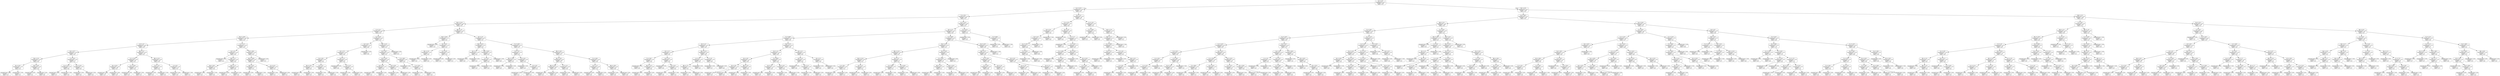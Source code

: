 digraph Tree {
node [shape=box, style="rounded", color="black", fontname="helvetica"] ;
edge [fontname="helvetica"] ;
0 [label="Fe <= 9.0\nsquared_error = 0.1\nsamples = 852\nvalue = 0.3"] ;
1 [label="Cu <= 25.2\nsquared_error = 0.0\nsamples = 427\nvalue = 0.1"] ;
0 -> 1 [labeldistance=2.5, labelangle=45, headlabel="True"] ;
2 [label="Ti <= 53.1\nsquared_error = 0.0\nsamples = 401\nvalue = 0.1"] ;
1 -> 2 ;
3 [label="Mo <= 11.6\nsquared_error = 0.0\nsamples = 246\nvalue = 0.2"] ;
2 -> 3 ;
4 [label="V <= 11.1\nsquared_error = 0.0\nsamples = 154\nvalue = 0.2"] ;
3 -> 4 ;
5 [label="Mn <= 24.8\nsquared_error = 0.0\nsamples = 126\nvalue = 0.2"] ;
4 -> 5 ;
6 [label="Al <= 1.0\nsquared_error = 0.0\nsamples = 102\nvalue = 0.3"] ;
5 -> 6 ;
7 [label="Ni <= 27.7\nsquared_error = 0.0\nsamples = 23\nvalue = 0.5"] ;
6 -> 7 ;
8 [label="Mo <= 2.8\nsquared_error = 0.0\nsamples = 19\nvalue = 0.4"] ;
7 -> 8 ;
9 [label="Ni <= 24.7\nsquared_error = 0.0\nsamples = 4\nvalue = 0.3"] ;
8 -> 9 ;
10 [label="squared_error = 0.0\nsamples = 3\nvalue = 0.3"] ;
9 -> 10 ;
11 [label="squared_error = -0.0\nsamples = 1\nvalue = 0.2"] ;
9 -> 11 ;
12 [label="Mn <= 8.9\nsquared_error = 0.0\nsamples = 15\nvalue = 0.5"] ;
8 -> 12 ;
13 [label="squared_error = 0.0\nsamples = 7\nvalue = 0.4"] ;
12 -> 13 ;
14 [label="squared_error = 0.0\nsamples = 8\nvalue = 0.6"] ;
12 -> 14 ;
15 [label="Ti <= 33.5\nsquared_error = 0.0\nsamples = 4\nvalue = 0.7"] ;
7 -> 15 ;
16 [label="Cu <= 21.0\nsquared_error = 0.0\nsamples = 2\nvalue = 0.8"] ;
15 -> 16 ;
17 [label="squared_error = 0.0\nsamples = 1\nvalue = 0.7"] ;
16 -> 17 ;
18 [label="squared_error = -0.0\nsamples = 1\nvalue = 0.9"] ;
16 -> 18 ;
19 [label="Cu <= 15.5\nsquared_error = 0.0\nsamples = 2\nvalue = 0.6"] ;
15 -> 19 ;
20 [label="squared_error = 0.0\nsamples = 1\nvalue = 0.6"] ;
19 -> 20 ;
21 [label="squared_error = 0.0\nsamples = 1\nvalue = 0.6"] ;
19 -> 21 ;
22 [label="Nb <= 9.7\nsquared_error = 0.0\nsamples = 79\nvalue = 0.2"] ;
6 -> 22 ;
23 [label="Cr <= 14.4\nsquared_error = 0.0\nsamples = 61\nvalue = 0.2"] ;
22 -> 23 ;
24 [label="Ni <= 25.5\nsquared_error = 0.0\nsamples = 49\nvalue = 0.2"] ;
23 -> 24 ;
25 [label="squared_error = 0.0\nsamples = 39\nvalue = 0.1"] ;
24 -> 25 ;
26 [label="squared_error = 0.0\nsamples = 10\nvalue = 0.3"] ;
24 -> 26 ;
27 [label="Cr <= 34.4\nsquared_error = 0.0\nsamples = 12\nvalue = 0.3"] ;
23 -> 27 ;
28 [label="squared_error = 0.0\nsamples = 8\nvalue = 0.4"] ;
27 -> 28 ;
29 [label="squared_error = 0.0\nsamples = 4\nvalue = 0.3"] ;
27 -> 29 ;
30 [label="Nb <= 21.2\nsquared_error = 0.0\nsamples = 18\nvalue = 0.4"] ;
22 -> 30 ;
31 [label="Fe <= 7.6\nsquared_error = 0.0\nsamples = 5\nvalue = 0.4"] ;
30 -> 31 ;
32 [label="squared_error = 0.0\nsamples = 4\nvalue = 0.4"] ;
31 -> 32 ;
33 [label="squared_error = -0.0\nsamples = 1\nvalue = 0.5"] ;
31 -> 33 ;
34 [label="V <= 8.3\nsquared_error = 0.0\nsamples = 13\nvalue = 0.3"] ;
30 -> 34 ;
35 [label="squared_error = 0.0\nsamples = 12\nvalue = 0.4"] ;
34 -> 35 ;
36 [label="squared_error = -0.0\nsamples = 1\nvalue = 0.3"] ;
34 -> 36 ;
37 [label="Cr <= 1.0\nsquared_error = 0.0\nsamples = 24\nvalue = 0.1"] ;
5 -> 37 ;
38 [label="Fe <= 0.1\nsquared_error = 0.0\nsamples = 13\nvalue = 0.0"] ;
37 -> 38 ;
39 [label="squared_error = 0.0\nsamples = 1\nvalue = 0.1"] ;
38 -> 39 ;
40 [label="Nb <= 2.1\nsquared_error = 0.0\nsamples = 12\nvalue = 0.0"] ;
38 -> 40 ;
41 [label="Mo <= 0.8\nsquared_error = 0.0\nsamples = 6\nvalue = 0.0"] ;
40 -> 41 ;
42 [label="squared_error = 0.0\nsamples = 5\nvalue = 0.0"] ;
41 -> 42 ;
43 [label="squared_error = -0.0\nsamples = 1\nvalue = 0.0"] ;
41 -> 43 ;
44 [label="Mo <= 7.2\nsquared_error = 0.0\nsamples = 6\nvalue = 0.0"] ;
40 -> 44 ;
45 [label="squared_error = 0.0\nsamples = 3\nvalue = 0.0"] ;
44 -> 45 ;
46 [label="squared_error = 0.0\nsamples = 3\nvalue = 0.0"] ;
44 -> 46 ;
47 [label="Ni <= 18.6\nsquared_error = 0.0\nsamples = 11\nvalue = 0.1"] ;
37 -> 47 ;
48 [label="Mn <= 28.8\nsquared_error = 0.0\nsamples = 10\nvalue = 0.1"] ;
47 -> 48 ;
49 [label="Mo <= 8.3\nsquared_error = 0.0\nsamples = 2\nvalue = 0.1"] ;
48 -> 49 ;
50 [label="squared_error = 0.0\nsamples = 1\nvalue = 0.1"] ;
49 -> 50 ;
51 [label="squared_error = -0.0\nsamples = 1\nvalue = 0.1"] ;
49 -> 51 ;
52 [label="Cu <= 6.3\nsquared_error = 0.0\nsamples = 8\nvalue = 0.1"] ;
48 -> 52 ;
53 [label="squared_error = 0.0\nsamples = 1\nvalue = 0.1"] ;
52 -> 53 ;
54 [label="squared_error = 0.0\nsamples = 7\nvalue = 0.1"] ;
52 -> 54 ;
55 [label="squared_error = 0.0\nsamples = 1\nvalue = 0.1"] ;
47 -> 55 ;
56 [label="Cu <= 8.8\nsquared_error = 0.0\nsamples = 28\nvalue = 0.1"] ;
4 -> 56 ;
57 [label="Fe <= 8.3\nsquared_error = 0.0\nsamples = 14\nvalue = 0.0"] ;
56 -> 57 ;
58 [label="Ni <= 7.0\nsquared_error = 0.0\nsamples = 13\nvalue = 0.0"] ;
57 -> 58 ;
59 [label="Fe <= 6.6\nsquared_error = 0.0\nsamples = 7\nvalue = 0.0"] ;
58 -> 59 ;
60 [label="Mn <= 5.8\nsquared_error = 0.0\nsamples = 5\nvalue = 0.0"] ;
59 -> 60 ;
61 [label="squared_error = 0.0\nsamples = 1\nvalue = 0.0"] ;
60 -> 61 ;
62 [label="squared_error = 0.0\nsamples = 4\nvalue = 0.0"] ;
60 -> 62 ;
63 [label="Al <= 6.7\nsquared_error = 0.0\nsamples = 2\nvalue = 0.0"] ;
59 -> 63 ;
64 [label="squared_error = 0.0\nsamples = 1\nvalue = 0.0"] ;
63 -> 64 ;
65 [label="squared_error = -0.0\nsamples = 1\nvalue = 0.0"] ;
63 -> 65 ;
66 [label="Ni <= 7.4\nsquared_error = 0.0\nsamples = 6\nvalue = 0.0"] ;
58 -> 66 ;
67 [label="squared_error = 0.0\nsamples = 1\nvalue = 0.0"] ;
66 -> 67 ;
68 [label="Cu <= 3.5\nsquared_error = 0.0\nsamples = 5\nvalue = 0.0"] ;
66 -> 68 ;
69 [label="squared_error = 0.0\nsamples = 1\nvalue = 0.0"] ;
68 -> 69 ;
70 [label="squared_error = 0.0\nsamples = 4\nvalue = 0.0"] ;
68 -> 70 ;
71 [label="squared_error = 0.0\nsamples = 1\nvalue = 0.0"] ;
57 -> 71 ;
72 [label="Mn <= 4.4\nsquared_error = 0.0\nsamples = 14\nvalue = 0.1"] ;
56 -> 72 ;
73 [label="Ni <= 20.7\nsquared_error = 0.0\nsamples = 13\nvalue = 0.1"] ;
72 -> 73 ;
74 [label="Ni <= 15.9\nsquared_error = 0.0\nsamples = 10\nvalue = 0.1"] ;
73 -> 74 ;
75 [label="Fe <= 5.9\nsquared_error = 0.0\nsamples = 3\nvalue = 0.2"] ;
74 -> 75 ;
76 [label="squared_error = 0.0\nsamples = 2\nvalue = 0.2"] ;
75 -> 76 ;
77 [label="squared_error = 0.0\nsamples = 1\nvalue = 0.2"] ;
75 -> 77 ;
78 [label="Fe <= 6.8\nsquared_error = 0.0\nsamples = 7\nvalue = 0.1"] ;
74 -> 78 ;
79 [label="squared_error = 0.0\nsamples = 4\nvalue = 0.1"] ;
78 -> 79 ;
80 [label="squared_error = 0.0\nsamples = 3\nvalue = 0.1"] ;
78 -> 80 ;
81 [label="Ti <= 36.0\nsquared_error = 0.0\nsamples = 3\nvalue = 0.0"] ;
73 -> 81 ;
82 [label="squared_error = 0.0\nsamples = 1\nvalue = 0.1"] ;
81 -> 82 ;
83 [label="V <= 12.6\nsquared_error = 0.0\nsamples = 2\nvalue = 0.0"] ;
81 -> 83 ;
84 [label="squared_error = 0.0\nsamples = 1\nvalue = 0.1"] ;
83 -> 84 ;
85 [label="squared_error = -0.0\nsamples = 1\nvalue = 0.0"] ;
83 -> 85 ;
86 [label="squared_error = 0.0\nsamples = 1\nvalue = 0.3"] ;
72 -> 86 ;
87 [label="Nb <= 7.4\nsquared_error = 0.0\nsamples = 92\nvalue = 0.1"] ;
3 -> 87 ;
88 [label="Mo <= 35.6\nsquared_error = 0.1\nsamples = 5\nvalue = 0.5"] ;
87 -> 88 ;
89 [label="squared_error = 0.0\nsamples = 1\nvalue = 1.0"] ;
88 -> 89 ;
90 [label="Fe <= 6.4\nsquared_error = 0.0\nsamples = 4\nvalue = 0.3"] ;
88 -> 90 ;
91 [label="Mn <= 5.9\nsquared_error = 0.0\nsamples = 2\nvalue = 0.4"] ;
90 -> 91 ;
92 [label="squared_error = 0.0\nsamples = 1\nvalue = 0.4"] ;
91 -> 92 ;
93 [label="squared_error = 0.0\nsamples = 1\nvalue = 0.4"] ;
91 -> 93 ;
94 [label="Cu <= 6.9\nsquared_error = 0.0\nsamples = 2\nvalue = 0.2"] ;
90 -> 94 ;
95 [label="squared_error = 0.0\nsamples = 1\nvalue = 0.2"] ;
94 -> 95 ;
96 [label="squared_error = 0.0\nsamples = 1\nvalue = 0.1"] ;
94 -> 96 ;
97 [label="Ni <= 1.6\nsquared_error = 0.0\nsamples = 87\nvalue = 0.1"] ;
87 -> 97 ;
98 [label="Mo <= 25.3\nsquared_error = 0.0\nsamples = 6\nvalue = 0.4"] ;
97 -> 98 ;
99 [label="Ni <= 1.1\nsquared_error = 0.0\nsamples = 2\nvalue = 0.2"] ;
98 -> 99 ;
100 [label="squared_error = 0.0\nsamples = 1\nvalue = 0.0"] ;
99 -> 100 ;
101 [label="squared_error = 0.0\nsamples = 1\nvalue = 0.3"] ;
99 -> 101 ;
102 [label="Mo <= 28.7\nsquared_error = 0.0\nsamples = 4\nvalue = 0.5"] ;
98 -> 102 ;
103 [label="V <= 0.2\nsquared_error = 0.0\nsamples = 2\nvalue = 0.4"] ;
102 -> 103 ;
104 [label="squared_error = 0.0\nsamples = 1\nvalue = 0.5"] ;
103 -> 104 ;
105 [label="squared_error = 0.0\nsamples = 1\nvalue = 0.4"] ;
103 -> 105 ;
106 [label="squared_error = -0.0\nsamples = 2\nvalue = 0.6"] ;
102 -> 106 ;
107 [label="Ti <= 10.6\nsquared_error = 0.0\nsamples = 81\nvalue = 0.1"] ;
97 -> 107 ;
108 [label="Al <= 7.8\nsquared_error = 0.0\nsamples = 5\nvalue = 0.2"] ;
107 -> 108 ;
109 [label="Mo <= 31.9\nsquared_error = 0.0\nsamples = 2\nvalue = 0.2"] ;
108 -> 109 ;
110 [label="squared_error = 0.0\nsamples = 1\nvalue = 0.0"] ;
109 -> 110 ;
111 [label="squared_error = 0.0\nsamples = 1\nvalue = 0.2"] ;
109 -> 111 ;
112 [label="Cu <= 8.2\nsquared_error = 0.0\nsamples = 3\nvalue = 0.3"] ;
108 -> 112 ;
113 [label="squared_error = 0.0\nsamples = 1\nvalue = 0.3"] ;
112 -> 113 ;
114 [label="Al <= 8.5\nsquared_error = 0.0\nsamples = 2\nvalue = 0.3"] ;
112 -> 114 ;
115 [label="squared_error = 0.0\nsamples = 1\nvalue = 0.3"] ;
114 -> 115 ;
116 [label="squared_error = -0.0\nsamples = 1\nvalue = 0.3"] ;
114 -> 116 ;
117 [label="Nb <= 16.3\nsquared_error = 0.0\nsamples = 76\nvalue = 0.1"] ;
107 -> 117 ;
118 [label="Mn <= 20.1\nsquared_error = 0.0\nsamples = 39\nvalue = 0.1"] ;
117 -> 118 ;
119 [label="Nb <= 12.6\nsquared_error = 0.0\nsamples = 28\nvalue = 0.1"] ;
118 -> 119 ;
120 [label="squared_error = 0.0\nsamples = 8\nvalue = 0.1"] ;
119 -> 120 ;
121 [label="squared_error = 0.0\nsamples = 20\nvalue = 0.1"] ;
119 -> 121 ;
122 [label="Cr <= 1.0\nsquared_error = 0.0\nsamples = 11\nvalue = 0.0"] ;
118 -> 122 ;
123 [label="squared_error = 0.0\nsamples = 9\nvalue = 0.0"] ;
122 -> 123 ;
124 [label="squared_error = 0.0\nsamples = 2\nvalue = 0.1"] ;
122 -> 124 ;
125 [label="Ti <= 30.4\nsquared_error = 0.0\nsamples = 37\nvalue = 0.0"] ;
117 -> 125 ;
126 [label="Fe <= 1.3\nsquared_error = 0.0\nsamples = 15\nvalue = 0.1"] ;
125 -> 126 ;
127 [label="squared_error = 0.0\nsamples = 8\nvalue = 0.0"] ;
126 -> 127 ;
128 [label="squared_error = 0.0\nsamples = 7\nvalue = 0.1"] ;
126 -> 128 ;
129 [label="Nb <= 19.5\nsquared_error = 0.0\nsamples = 22\nvalue = 0.0"] ;
125 -> 129 ;
130 [label="squared_error = 0.0\nsamples = 8\nvalue = 0.0"] ;
129 -> 130 ;
131 [label="squared_error = 0.0\nsamples = 14\nvalue = 0.0"] ;
129 -> 131 ;
132 [label="Cu <= 15.5\nsquared_error = 0.0\nsamples = 155\nvalue = 0.1"] ;
2 -> 132 ;
133 [label="Ni <= 3.3\nsquared_error = 0.0\nsamples = 152\nvalue = 0.0"] ;
132 -> 133 ;
134 [label="Ti <= 68.9\nsquared_error = 0.0\nsamples = 61\nvalue = 0.0"] ;
133 -> 134 ;
135 [label="Ni <= 2.2\nsquared_error = 0.0\nsamples = 19\nvalue = 0.0"] ;
134 -> 135 ;
136 [label="Ni <= 1.5\nsquared_error = 0.0\nsamples = 9\nvalue = 0.0"] ;
135 -> 136 ;
137 [label="Ti <= 56.7\nsquared_error = 0.0\nsamples = 5\nvalue = 0.0"] ;
136 -> 137 ;
138 [label="squared_error = 0.0\nsamples = 1\nvalue = 0.0"] ;
137 -> 138 ;
139 [label="Mo <= 11.2\nsquared_error = 0.0\nsamples = 4\nvalue = 0.0"] ;
137 -> 139 ;
140 [label="squared_error = 0.0\nsamples = 1\nvalue = 0.0"] ;
139 -> 140 ;
141 [label="squared_error = 0.0\nsamples = 3\nvalue = 0.0"] ;
139 -> 141 ;
142 [label="Fe <= 2.9\nsquared_error = 0.0\nsamples = 4\nvalue = 0.0"] ;
136 -> 142 ;
143 [label="squared_error = 0.0\nsamples = 1\nvalue = 0.0"] ;
142 -> 143 ;
144 [label="Fe <= 6.5\nsquared_error = 0.0\nsamples = 3\nvalue = 0.0"] ;
142 -> 144 ;
145 [label="squared_error = 0.0\nsamples = 2\nvalue = 0.0"] ;
144 -> 145 ;
146 [label="squared_error = -0.0\nsamples = 1\nvalue = 0.0"] ;
144 -> 146 ;
147 [label="Mo <= 12.3\nsquared_error = 0.0\nsamples = 10\nvalue = 0.0"] ;
135 -> 147 ;
148 [label="V <= 2.3\nsquared_error = 0.0\nsamples = 8\nvalue = 0.0"] ;
147 -> 148 ;
149 [label="Nb <= 7.3\nsquared_error = 0.0\nsamples = 7\nvalue = 0.0"] ;
148 -> 149 ;
150 [label="squared_error = 0.0\nsamples = 2\nvalue = 0.0"] ;
149 -> 150 ;
151 [label="squared_error = 0.0\nsamples = 5\nvalue = 0.0"] ;
149 -> 151 ;
152 [label="squared_error = 0.0\nsamples = 1\nvalue = 0.0"] ;
148 -> 152 ;
153 [label="V <= 1.6\nsquared_error = 0.0\nsamples = 2\nvalue = 0.0"] ;
147 -> 153 ;
154 [label="squared_error = 0.0\nsamples = 1\nvalue = 0.1"] ;
153 -> 154 ;
155 [label="squared_error = 0.0\nsamples = 1\nvalue = 0.0"] ;
153 -> 155 ;
156 [label="Mo <= 5.8\nsquared_error = 0.0\nsamples = 42\nvalue = 0.0"] ;
134 -> 156 ;
157 [label="Ni <= 1.4\nsquared_error = 0.0\nsamples = 36\nvalue = 0.0"] ;
156 -> 157 ;
158 [label="Ni <= 0.9\nsquared_error = 0.0\nsamples = 19\nvalue = 0.0"] ;
157 -> 158 ;
159 [label="Ni <= 0.6\nsquared_error = 0.0\nsamples = 13\nvalue = 0.0"] ;
158 -> 159 ;
160 [label="squared_error = 0.0\nsamples = 9\nvalue = 0.0"] ;
159 -> 160 ;
161 [label="squared_error = 0.0\nsamples = 4\nvalue = 0.0"] ;
159 -> 161 ;
162 [label="Nb <= 2.6\nsquared_error = 0.0\nsamples = 6\nvalue = 0.0"] ;
158 -> 162 ;
163 [label="squared_error = 0.0\nsamples = 4\nvalue = 0.0"] ;
162 -> 163 ;
164 [label="squared_error = 0.0\nsamples = 2\nvalue = 0.0"] ;
162 -> 164 ;
165 [label="Ti <= 80.0\nsquared_error = 0.0\nsamples = 17\nvalue = 0.0"] ;
157 -> 165 ;
166 [label="Fe <= 2.0\nsquared_error = 0.0\nsamples = 14\nvalue = 0.0"] ;
165 -> 166 ;
167 [label="squared_error = 0.0\nsamples = 12\nvalue = 0.0"] ;
166 -> 167 ;
168 [label="squared_error = 0.0\nsamples = 2\nvalue = 0.0"] ;
166 -> 168 ;
169 [label="Mo <= 2.6\nsquared_error = 0.0\nsamples = 3\nvalue = 0.0"] ;
165 -> 169 ;
170 [label="squared_error = 0.0\nsamples = 2\nvalue = 0.0"] ;
169 -> 170 ;
171 [label="squared_error = -0.0\nsamples = 1\nvalue = 0.0"] ;
169 -> 171 ;
172 [label="Ni <= 2.1\nsquared_error = 0.0\nsamples = 6\nvalue = 0.0"] ;
156 -> 172 ;
173 [label="Ni <= 1.0\nsquared_error = 0.0\nsamples = 4\nvalue = 0.0"] ;
172 -> 173 ;
174 [label="squared_error = 0.0\nsamples = 1\nvalue = 0.0"] ;
173 -> 174 ;
175 [label="Ni <= 1.5\nsquared_error = 0.0\nsamples = 3\nvalue = 0.0"] ;
173 -> 175 ;
176 [label="squared_error = 0.0\nsamples = 1\nvalue = 0.0"] ;
175 -> 176 ;
177 [label="squared_error = 0.0\nsamples = 2\nvalue = 0.0"] ;
175 -> 177 ;
178 [label="Ni <= 2.3\nsquared_error = 0.0\nsamples = 2\nvalue = 0.0"] ;
172 -> 178 ;
179 [label="squared_error = 0.0\nsamples = 1\nvalue = 0.0"] ;
178 -> 179 ;
180 [label="squared_error = 0.0\nsamples = 1\nvalue = 0.0"] ;
178 -> 180 ;
181 [label="Ti <= 58.8\nsquared_error = 0.0\nsamples = 91\nvalue = 0.1"] ;
133 -> 181 ;
182 [label="Mn <= 5.6\nsquared_error = 0.0\nsamples = 27\nvalue = 0.1"] ;
181 -> 182 ;
183 [label="Nb <= 12.2\nsquared_error = 0.0\nsamples = 20\nvalue = 0.1"] ;
182 -> 183 ;
184 [label="Mo <= 11.6\nsquared_error = 0.0\nsamples = 15\nvalue = 0.1"] ;
183 -> 184 ;
185 [label="V <= 10.1\nsquared_error = 0.0\nsamples = 11\nvalue = 0.1"] ;
184 -> 185 ;
186 [label="squared_error = 0.0\nsamples = 8\nvalue = 0.1"] ;
185 -> 186 ;
187 [label="squared_error = 0.0\nsamples = 3\nvalue = 0.1"] ;
185 -> 187 ;
188 [label="Fe <= 3.1\nsquared_error = 0.0\nsamples = 4\nvalue = 0.1"] ;
184 -> 188 ;
189 [label="squared_error = 0.0\nsamples = 2\nvalue = 0.2"] ;
188 -> 189 ;
190 [label="squared_error = 0.0\nsamples = 2\nvalue = 0.1"] ;
188 -> 190 ;
191 [label="Ni <= 4.7\nsquared_error = 0.0\nsamples = 5\nvalue = 0.1"] ;
183 -> 191 ;
192 [label="Ti <= 58.0\nsquared_error = 0.0\nsamples = 3\nvalue = 0.1"] ;
191 -> 192 ;
193 [label="squared_error = 0.0\nsamples = 2\nvalue = 0.1"] ;
192 -> 193 ;
194 [label="squared_error = -0.0\nsamples = 1\nvalue = 0.0"] ;
192 -> 194 ;
195 [label="Ti <= 54.5\nsquared_error = 0.0\nsamples = 2\nvalue = 0.1"] ;
191 -> 195 ;
196 [label="squared_error = 0.0\nsamples = 1\nvalue = 0.1"] ;
195 -> 196 ;
197 [label="squared_error = 0.0\nsamples = 1\nvalue = 0.1"] ;
195 -> 197 ;
198 [label="Ni <= 15.8\nsquared_error = 0.0\nsamples = 7\nvalue = 0.1"] ;
182 -> 198 ;
199 [label="Ti <= 55.6\nsquared_error = 0.0\nsamples = 6\nvalue = 0.1"] ;
198 -> 199 ;
200 [label="Mo <= 13.1\nsquared_error = 0.0\nsamples = 3\nvalue = 0.1"] ;
199 -> 200 ;
201 [label="squared_error = 0.0\nsamples = 2\nvalue = 0.1"] ;
200 -> 201 ;
202 [label="squared_error = -0.0\nsamples = 1\nvalue = 0.0"] ;
200 -> 202 ;
203 [label="Mn <= 10.7\nsquared_error = 0.0\nsamples = 3\nvalue = 0.1"] ;
199 -> 203 ;
204 [label="squared_error = 0.0\nsamples = 1\nvalue = 0.1"] ;
203 -> 204 ;
205 [label="squared_error = 0.0\nsamples = 2\nvalue = 0.1"] ;
203 -> 205 ;
206 [label="squared_error = 0.0\nsamples = 1\nvalue = 0.1"] ;
198 -> 206 ;
207 [label="Ni <= 22.0\nsquared_error = 0.0\nsamples = 64\nvalue = 0.0"] ;
181 -> 207 ;
208 [label="Nb <= 3.0\nsquared_error = 0.0\nsamples = 63\nvalue = 0.0"] ;
207 -> 208 ;
209 [label="Cu <= 10.0\nsquared_error = 0.0\nsamples = 28\nvalue = 0.0"] ;
208 -> 209 ;
210 [label="Cu <= 8.5\nsquared_error = 0.0\nsamples = 22\nvalue = 0.0"] ;
209 -> 210 ;
211 [label="squared_error = 0.0\nsamples = 18\nvalue = 0.0"] ;
210 -> 211 ;
212 [label="squared_error = 0.0\nsamples = 4\nvalue = 0.0"] ;
210 -> 212 ;
213 [label="Fe <= 2.6\nsquared_error = 0.0\nsamples = 6\nvalue = 0.1"] ;
209 -> 213 ;
214 [label="squared_error = 0.0\nsamples = 3\nvalue = 0.0"] ;
213 -> 214 ;
215 [label="squared_error = 0.0\nsamples = 3\nvalue = 0.1"] ;
213 -> 215 ;
216 [label="Ni <= 8.2\nsquared_error = 0.0\nsamples = 35\nvalue = 0.1"] ;
208 -> 216 ;
217 [label="Cu <= 3.9\nsquared_error = 0.0\nsamples = 32\nvalue = 0.1"] ;
216 -> 217 ;
218 [label="squared_error = 0.0\nsamples = 29\nvalue = 0.1"] ;
217 -> 218 ;
219 [label="squared_error = 0.0\nsamples = 3\nvalue = 0.1"] ;
217 -> 219 ;
220 [label="Fe <= 1.3\nsquared_error = 0.0\nsamples = 3\nvalue = 0.1"] ;
216 -> 220 ;
221 [label="squared_error = 0.0\nsamples = 1\nvalue = 0.1"] ;
220 -> 221 ;
222 [label="squared_error = 0.0\nsamples = 2\nvalue = 0.1"] ;
220 -> 222 ;
223 [label="squared_error = -0.0\nsamples = 1\nvalue = 0.2"] ;
207 -> 223 ;
224 [label="Ti <= 61.5\nsquared_error = 0.0\nsamples = 3\nvalue = 0.4"] ;
132 -> 224 ;
225 [label="squared_error = 0.0\nsamples = 1\nvalue = 0.3"] ;
224 -> 225 ;
226 [label="Ti <= 66.0\nsquared_error = 0.0\nsamples = 2\nvalue = 0.5"] ;
224 -> 226 ;
227 [label="squared_error = 0.0\nsamples = 1\nvalue = 0.5"] ;
226 -> 227 ;
228 [label="squared_error = -0.0\nsamples = 1\nvalue = 0.4"] ;
226 -> 228 ;
229 [label="Fe <= 5.4\nsquared_error = 0.0\nsamples = 26\nvalue = 0.5"] ;
1 -> 229 ;
230 [label="Ti <= 27.9\nsquared_error = 0.0\nsamples = 15\nvalue = 0.6"] ;
229 -> 230 ;
231 [label="Fe <= 5.0\nsquared_error = 0.0\nsamples = 5\nvalue = 0.8"] ;
230 -> 231 ;
232 [label="Fe <= 4.5\nsquared_error = 0.0\nsamples = 4\nvalue = 0.7"] ;
231 -> 232 ;
233 [label="Cu <= 33.5\nsquared_error = 0.0\nsamples = 3\nvalue = 0.8"] ;
232 -> 233 ;
234 [label="Ti <= 25.0\nsquared_error = 0.0\nsamples = 2\nvalue = 0.8"] ;
233 -> 234 ;
235 [label="squared_error = 0.0\nsamples = 1\nvalue = 0.8"] ;
234 -> 235 ;
236 [label="squared_error = 0.0\nsamples = 1\nvalue = 0.8"] ;
234 -> 236 ;
237 [label="squared_error = 0.0\nsamples = 1\nvalue = 0.8"] ;
233 -> 237 ;
238 [label="squared_error = -0.0\nsamples = 1\nvalue = 0.7"] ;
232 -> 238 ;
239 [label="squared_error = -0.0\nsamples = 1\nvalue = 0.9"] ;
231 -> 239 ;
240 [label="Ni <= 5.0\nsquared_error = 0.0\nsamples = 10\nvalue = 0.5"] ;
230 -> 240 ;
241 [label="squared_error = 0.0\nsamples = 1\nvalue = 0.8"] ;
240 -> 241 ;
242 [label="V <= 7.7\nsquared_error = 0.0\nsamples = 9\nvalue = 0.5"] ;
240 -> 242 ;
243 [label="squared_error = 0.0\nsamples = 1\nvalue = 0.3"] ;
242 -> 243 ;
244 [label="V <= 13.6\nsquared_error = 0.0\nsamples = 8\nvalue = 0.5"] ;
242 -> 244 ;
245 [label="Ti <= 29.8\nsquared_error = 0.0\nsamples = 3\nvalue = 0.5"] ;
244 -> 245 ;
246 [label="squared_error = 0.0\nsamples = 1\nvalue = 0.5"] ;
245 -> 246 ;
247 [label="Ti <= 34.4\nsquared_error = 0.0\nsamples = 2\nvalue = 0.5"] ;
245 -> 247 ;
248 [label="squared_error = 0.0\nsamples = 1\nvalue = 0.5"] ;
247 -> 248 ;
249 [label="squared_error = 0.0\nsamples = 1\nvalue = 0.5"] ;
247 -> 249 ;
250 [label="Ni <= 10.0\nsquared_error = 0.0\nsamples = 5\nvalue = 0.4"] ;
244 -> 250 ;
251 [label="squared_error = 0.0\nsamples = 1\nvalue = 0.5"] ;
250 -> 251 ;
252 [label="Ni <= 24.3\nsquared_error = 0.0\nsamples = 4\nvalue = 0.4"] ;
250 -> 252 ;
253 [label="V <= 14.6\nsquared_error = 0.0\nsamples = 3\nvalue = 0.4"] ;
252 -> 253 ;
254 [label="squared_error = 0.0\nsamples = 1\nvalue = 0.4"] ;
253 -> 254 ;
255 [label="squared_error = -0.0\nsamples = 2\nvalue = 0.4"] ;
253 -> 255 ;
256 [label="squared_error = -0.0\nsamples = 1\nvalue = 0.5"] ;
252 -> 256 ;
257 [label="Cr <= 2.8\nsquared_error = 0.0\nsamples = 11\nvalue = 0.2"] ;
229 -> 257 ;
258 [label="Ti <= 36.8\nsquared_error = 0.0\nsamples = 2\nvalue = 0.3"] ;
257 -> 258 ;
259 [label="squared_error = -0.0\nsamples = 1\nvalue = 0.3"] ;
258 -> 259 ;
260 [label="squared_error = 0.0\nsamples = 1\nvalue = 0.4"] ;
258 -> 260 ;
261 [label="Mn <= 7.9\nsquared_error = 0.0\nsamples = 9\nvalue = 0.2"] ;
257 -> 261 ;
262 [label="Nb <= 7.4\nsquared_error = 0.0\nsamples = 8\nvalue = 0.2"] ;
261 -> 262 ;
263 [label="Cu <= 40.0\nsquared_error = 0.0\nsamples = 7\nvalue = 0.2"] ;
262 -> 263 ;
264 [label="Fe <= 7.0\nsquared_error = 0.0\nsamples = 2\nvalue = 0.3"] ;
263 -> 264 ;
265 [label="squared_error = 0.0\nsamples = 1\nvalue = 0.3"] ;
264 -> 265 ;
266 [label="squared_error = 0.0\nsamples = 1\nvalue = 0.3"] ;
264 -> 266 ;
267 [label="Ti <= 5.8\nsquared_error = 0.0\nsamples = 5\nvalue = 0.2"] ;
263 -> 267 ;
268 [label="squared_error = 0.0\nsamples = 1\nvalue = 0.2"] ;
267 -> 268 ;
269 [label="Mo <= 6.3\nsquared_error = 0.0\nsamples = 4\nvalue = 0.2"] ;
267 -> 269 ;
270 [label="V <= 6.0\nsquared_error = 0.0\nsamples = 3\nvalue = 0.2"] ;
269 -> 270 ;
271 [label="squared_error = 0.0\nsamples = 1\nvalue = 0.2"] ;
270 -> 271 ;
272 [label="squared_error = 0.0\nsamples = 2\nvalue = 0.2"] ;
270 -> 272 ;
273 [label="squared_error = 0.0\nsamples = 1\nvalue = 0.2"] ;
269 -> 273 ;
274 [label="squared_error = -0.0\nsamples = 1\nvalue = 0.4"] ;
262 -> 274 ;
275 [label="squared_error = 0.0\nsamples = 1\nvalue = 0.1"] ;
261 -> 275 ;
276 [label="Mn <= 0.8\nsquared_error = 0.1\nsamples = 425\nvalue = 0.4"] ;
0 -> 276 [labeldistance=2.5, labelangle=-45, headlabel="False"] ;
277 [label="Fe <= 28.5\nsquared_error = 0.1\nsamples = 233\nvalue = 0.5"] ;
276 -> 277 ;
278 [label="Nb <= 5.4\nsquared_error = 0.1\nsamples = 146\nvalue = 0.4"] ;
277 -> 278 ;
279 [label="Ti <= 50.5\nsquared_error = 0.0\nsamples = 123\nvalue = 0.5"] ;
278 -> 279 ;
280 [label="Cu <= 24.5\nsquared_error = 0.0\nsamples = 102\nvalue = 0.5"] ;
279 -> 280 ;
281 [label="Cr <= 14.5\nsquared_error = 0.0\nsamples = 82\nvalue = 0.5"] ;
280 -> 281 ;
282 [label="Ti <= 31.5\nsquared_error = 0.0\nsamples = 56\nvalue = 0.4"] ;
281 -> 282 ;
283 [label="Cr <= 8.0\nsquared_error = 0.0\nsamples = 8\nvalue = 0.7"] ;
282 -> 283 ;
284 [label="V <= 15.5\nsquared_error = 0.0\nsamples = 7\nvalue = 0.7"] ;
283 -> 284 ;
285 [label="squared_error = 0.0\nsamples = 6\nvalue = 0.8"] ;
284 -> 285 ;
286 [label="squared_error = -0.0\nsamples = 1\nvalue = 0.6"] ;
284 -> 286 ;
287 [label="squared_error = 0.0\nsamples = 1\nvalue = 0.6"] ;
283 -> 287 ;
288 [label="V <= 18.5\nsquared_error = 0.0\nsamples = 48\nvalue = 0.4"] ;
282 -> 288 ;
289 [label="Fe <= 14.5\nsquared_error = 0.0\nsamples = 47\nvalue = 0.4"] ;
288 -> 289 ;
290 [label="squared_error = 0.0\nsamples = 10\nvalue = 0.2"] ;
289 -> 290 ;
291 [label="squared_error = 0.0\nsamples = 37\nvalue = 0.4"] ;
289 -> 291 ;
292 [label="squared_error = -0.0\nsamples = 1\nvalue = 1.0"] ;
288 -> 292 ;
293 [label="Ni <= 21.5\nsquared_error = 0.0\nsamples = 26\nvalue = 0.6"] ;
281 -> 293 ;
294 [label="Cr <= 18.5\nsquared_error = 0.0\nsamples = 15\nvalue = 0.7"] ;
293 -> 294 ;
295 [label="Ti <= 48.5\nsquared_error = 0.0\nsamples = 8\nvalue = 0.6"] ;
294 -> 295 ;
296 [label="squared_error = 0.0\nsamples = 7\nvalue = 0.6"] ;
295 -> 296 ;
297 [label="squared_error = 0.0\nsamples = 1\nvalue = 0.5"] ;
295 -> 297 ;
298 [label="Fe <= 22.5\nsquared_error = 0.0\nsamples = 7\nvalue = 0.7"] ;
294 -> 298 ;
299 [label="squared_error = 0.0\nsamples = 2\nvalue = 0.6"] ;
298 -> 299 ;
300 [label="squared_error = 0.0\nsamples = 5\nvalue = 0.7"] ;
298 -> 300 ;
301 [label="Fe <= 23.5\nsquared_error = 0.0\nsamples = 11\nvalue = 0.5"] ;
293 -> 301 ;
302 [label="Ti <= 37.5\nsquared_error = 0.0\nsamples = 8\nvalue = 0.5"] ;
301 -> 302 ;
303 [label="squared_error = 0.0\nsamples = 7\nvalue = 0.5"] ;
302 -> 303 ;
304 [label="squared_error = 0.0\nsamples = 1\nvalue = 0.6"] ;
302 -> 304 ;
305 [label="Ni <= 24.0\nsquared_error = 0.0\nsamples = 3\nvalue = 0.6"] ;
301 -> 305 ;
306 [label="squared_error = 0.0\nsamples = 1\nvalue = 0.6"] ;
305 -> 306 ;
307 [label="squared_error = 0.0\nsamples = 2\nvalue = 0.6"] ;
305 -> 307 ;
308 [label="Ni <= 23.7\nsquared_error = 0.0\nsamples = 20\nvalue = 0.7"] ;
280 -> 308 ;
309 [label="Fe <= 9.0\nsquared_error = 0.0\nsamples = 16\nvalue = 0.6"] ;
308 -> 309 ;
310 [label="V <= 3.5\nsquared_error = 0.0\nsamples = 2\nvalue = 0.5"] ;
309 -> 310 ;
311 [label="squared_error = 0.0\nsamples = 1\nvalue = 0.4"] ;
310 -> 311 ;
312 [label="squared_error = -0.0\nsamples = 1\nvalue = 0.5"] ;
310 -> 312 ;
313 [label="Al <= 0.5\nsquared_error = 0.0\nsamples = 14\nvalue = 0.7"] ;
309 -> 313 ;
314 [label="Ti <= 46.0\nsquared_error = 0.0\nsamples = 13\nvalue = 0.7"] ;
313 -> 314 ;
315 [label="squared_error = 0.0\nsamples = 12\nvalue = 0.7"] ;
314 -> 315 ;
316 [label="squared_error = 0.0\nsamples = 1\nvalue = 0.8"] ;
314 -> 316 ;
317 [label="squared_error = -0.0\nsamples = 1\nvalue = 0.3"] ;
313 -> 317 ;
318 [label="Cu <= 26.0\nsquared_error = 0.0\nsamples = 4\nvalue = 0.9"] ;
308 -> 318 ;
319 [label="squared_error = 0.0\nsamples = 1\nvalue = 1.0"] ;
318 -> 319 ;
320 [label="Ni <= 24.5\nsquared_error = 0.0\nsamples = 3\nvalue = 0.8"] ;
318 -> 320 ;
321 [label="squared_error = 0.0\nsamples = 1\nvalue = 0.9"] ;
320 -> 321 ;
322 [label="Ni <= 25.5\nsquared_error = 0.0\nsamples = 2\nvalue = 0.8"] ;
320 -> 322 ;
323 [label="squared_error = 0.0\nsamples = 1\nvalue = 0.8"] ;
322 -> 323 ;
324 [label="squared_error = 0.0\nsamples = 1\nvalue = 0.8"] ;
322 -> 324 ;
325 [label="Cu <= 11.0\nsquared_error = 0.0\nsamples = 21\nvalue = 0.3"] ;
279 -> 325 ;
326 [label="Cr <= 8.5\nsquared_error = 0.0\nsamples = 18\nvalue = 0.2"] ;
325 -> 326 ;
327 [label="Fe <= 12.0\nsquared_error = 0.0\nsamples = 14\nvalue = 0.2"] ;
326 -> 327 ;
328 [label="Ni <= 16.0\nsquared_error = 0.0\nsamples = 2\nvalue = 0.0"] ;
327 -> 328 ;
329 [label="squared_error = 0.0\nsamples = 1\nvalue = 0.0"] ;
328 -> 329 ;
330 [label="squared_error = -0.0\nsamples = 1\nvalue = 0.0"] ;
328 -> 330 ;
331 [label="Ni <= 12.0\nsquared_error = 0.0\nsamples = 12\nvalue = 0.2"] ;
327 -> 331 ;
332 [label="Fe <= 24.5\nsquared_error = 0.0\nsamples = 7\nvalue = 0.1"] ;
331 -> 332 ;
333 [label="squared_error = 0.0\nsamples = 4\nvalue = 0.1"] ;
332 -> 333 ;
334 [label="squared_error = 0.0\nsamples = 3\nvalue = 0.1"] ;
332 -> 334 ;
335 [label="Ti <= 53.5\nsquared_error = 0.0\nsamples = 5\nvalue = 0.2"] ;
331 -> 335 ;
336 [label="squared_error = 0.0\nsamples = 2\nvalue = 0.2"] ;
335 -> 336 ;
337 [label="squared_error = 0.0\nsamples = 3\nvalue = 0.2"] ;
335 -> 337 ;
338 [label="Cr <= 11.0\nsquared_error = 0.0\nsamples = 4\nvalue = 0.3"] ;
326 -> 338 ;
339 [label="Ti <= 51.5\nsquared_error = 0.0\nsamples = 3\nvalue = 0.3"] ;
338 -> 339 ;
340 [label="squared_error = 0.0\nsamples = 1\nvalue = 0.3"] ;
339 -> 340 ;
341 [label="Ni <= 12.5\nsquared_error = 0.0\nsamples = 2\nvalue = 0.3"] ;
339 -> 341 ;
342 [label="squared_error = 0.0\nsamples = 1\nvalue = 0.3"] ;
341 -> 342 ;
343 [label="squared_error = 0.0\nsamples = 1\nvalue = 0.3"] ;
341 -> 343 ;
344 [label="squared_error = 0.0\nsamples = 1\nvalue = 0.4"] ;
338 -> 344 ;
345 [label="Ti <= 55.5\nsquared_error = 0.0\nsamples = 3\nvalue = 0.6"] ;
325 -> 345 ;
346 [label="squared_error = 0.0\nsamples = 1\nvalue = 0.9"] ;
345 -> 346 ;
347 [label="Ni <= 2.0\nsquared_error = 0.0\nsamples = 2\nvalue = 0.5"] ;
345 -> 347 ;
348 [label="squared_error = 0.0\nsamples = 1\nvalue = 0.6"] ;
347 -> 348 ;
349 [label="squared_error = -0.0\nsamples = 1\nvalue = 0.5"] ;
347 -> 349 ;
350 [label="Ti <= 34.2\nsquared_error = 0.0\nsamples = 23\nvalue = 0.1"] ;
278 -> 350 ;
351 [label="Mo <= 19.5\nsquared_error = 0.0\nsamples = 6\nvalue = 0.2"] ;
350 -> 351 ;
352 [label="squared_error = 0.0\nsamples = 1\nvalue = 0.4"] ;
351 -> 352 ;
353 [label="V <= 0.2\nsquared_error = 0.0\nsamples = 5\nvalue = 0.2"] ;
351 -> 353 ;
354 [label="Ni <= 3.3\nsquared_error = 0.0\nsamples = 4\nvalue = 0.2"] ;
353 -> 354 ;
355 [label="squared_error = 0.0\nsamples = 1\nvalue = 0.2"] ;
354 -> 355 ;
356 [label="Mn <= 0.1\nsquared_error = 0.0\nsamples = 3\nvalue = 0.2"] ;
354 -> 356 ;
357 [label="squared_error = 0.0\nsamples = 1\nvalue = 0.2"] ;
356 -> 357 ;
358 [label="Cr <= 5.0\nsquared_error = 0.0\nsamples = 2\nvalue = 0.2"] ;
356 -> 358 ;
359 [label="squared_error = 0.0\nsamples = 1\nvalue = 0.2"] ;
358 -> 359 ;
360 [label="squared_error = -0.0\nsamples = 1\nvalue = 0.2"] ;
358 -> 360 ;
361 [label="squared_error = -0.0\nsamples = 1\nvalue = 0.1"] ;
353 -> 361 ;
362 [label="Mn <= 0.2\nsquared_error = 0.0\nsamples = 17\nvalue = 0.0"] ;
350 -> 362 ;
363 [label="Mo <= 15.1\nsquared_error = 0.0\nsamples = 16\nvalue = 0.0"] ;
362 -> 363 ;
364 [label="Fe <= 11.3\nsquared_error = 0.0\nsamples = 5\nvalue = 0.0"] ;
363 -> 364 ;
365 [label="V <= 0.9\nsquared_error = 0.0\nsamples = 3\nvalue = 0.1"] ;
364 -> 365 ;
366 [label="squared_error = 0.0\nsamples = 1\nvalue = 0.0"] ;
365 -> 366 ;
367 [label="Ti <= 57.2\nsquared_error = 0.0\nsamples = 2\nvalue = 0.1"] ;
365 -> 367 ;
368 [label="squared_error = 0.0\nsamples = 1\nvalue = 0.1"] ;
367 -> 368 ;
369 [label="squared_error = 0.0\nsamples = 1\nvalue = 0.1"] ;
367 -> 369 ;
370 [label="Ti <= 52.4\nsquared_error = 0.0\nsamples = 2\nvalue = 0.0"] ;
364 -> 370 ;
371 [label="squared_error = 0.0\nsamples = 1\nvalue = 0.0"] ;
370 -> 371 ;
372 [label="squared_error = 0.0\nsamples = 1\nvalue = 0.0"] ;
370 -> 372 ;
373 [label="Fe <= 10.1\nsquared_error = 0.0\nsamples = 11\nvalue = 0.0"] ;
363 -> 373 ;
374 [label="V <= 0.9\nsquared_error = 0.0\nsamples = 4\nvalue = 0.0"] ;
373 -> 374 ;
375 [label="Fe <= 9.8\nsquared_error = 0.0\nsamples = 3\nvalue = 0.0"] ;
374 -> 375 ;
376 [label="squared_error = 0.0\nsamples = 2\nvalue = 0.0"] ;
375 -> 376 ;
377 [label="squared_error = 0.0\nsamples = 1\nvalue = 0.0"] ;
375 -> 377 ;
378 [label="squared_error = 0.0\nsamples = 1\nvalue = 0.0"] ;
374 -> 378 ;
379 [label="Nb <= 26.3\nsquared_error = 0.0\nsamples = 7\nvalue = 0.0"] ;
373 -> 379 ;
380 [label="Fe <= 14.4\nsquared_error = 0.0\nsamples = 6\nvalue = 0.0"] ;
379 -> 380 ;
381 [label="squared_error = 0.0\nsamples = 4\nvalue = 0.0"] ;
380 -> 381 ;
382 [label="squared_error = 0.0\nsamples = 2\nvalue = 0.0"] ;
380 -> 382 ;
383 [label="squared_error = 0.0\nsamples = 1\nvalue = 0.0"] ;
379 -> 383 ;
384 [label="squared_error = 0.0\nsamples = 1\nvalue = 0.1"] ;
362 -> 384 ;
385 [label="Fe <= 34.5\nsquared_error = 0.0\nsamples = 87\nvalue = 0.7"] ;
277 -> 385 ;
386 [label="Ti <= 43.5\nsquared_error = 0.0\nsamples = 46\nvalue = 0.7"] ;
385 -> 386 ;
387 [label="Cr <= 13.5\nsquared_error = 0.0\nsamples = 39\nvalue = 0.7"] ;
386 -> 387 ;
388 [label="Ni <= 32.5\nsquared_error = 0.0\nsamples = 23\nvalue = 0.7"] ;
387 -> 388 ;
389 [label="Fe <= 30.5\nsquared_error = 0.0\nsamples = 22\nvalue = 0.6"] ;
388 -> 389 ;
390 [label="Ni <= 26.0\nsquared_error = 0.0\nsamples = 8\nvalue = 0.6"] ;
389 -> 390 ;
391 [label="Cr <= 9.5\nsquared_error = 0.0\nsamples = 5\nvalue = 0.5"] ;
390 -> 391 ;
392 [label="squared_error = 0.0\nsamples = 3\nvalue = 0.5"] ;
391 -> 392 ;
393 [label="squared_error = 0.0\nsamples = 2\nvalue = 0.6"] ;
391 -> 393 ;
394 [label="Ti <= 34.5\nsquared_error = 0.0\nsamples = 3\nvalue = 0.6"] ;
390 -> 394 ;
395 [label="squared_error = 0.0\nsamples = 2\nvalue = 0.6"] ;
394 -> 395 ;
396 [label="squared_error = -0.0\nsamples = 1\nvalue = 0.7"] ;
394 -> 396 ;
397 [label="Ti <= 32.5\nsquared_error = 0.0\nsamples = 14\nvalue = 0.7"] ;
389 -> 397 ;
398 [label="squared_error = 0.0\nsamples = 1\nvalue = 0.9"] ;
397 -> 398 ;
399 [label="Ti <= 35.0\nsquared_error = 0.0\nsamples = 13\nvalue = 0.7"] ;
397 -> 399 ;
400 [label="squared_error = 0.0\nsamples = 3\nvalue = 0.7"] ;
399 -> 400 ;
401 [label="squared_error = 0.0\nsamples = 10\nvalue = 0.7"] ;
399 -> 401 ;
402 [label="squared_error = 0.0\nsamples = 1\nvalue = 0.9"] ;
388 -> 402 ;
403 [label="Fe <= 32.5\nsquared_error = 0.0\nsamples = 16\nvalue = 0.8"] ;
387 -> 403 ;
404 [label="Cr <= 17.5\nsquared_error = 0.0\nsamples = 12\nvalue = 0.7"] ;
403 -> 404 ;
405 [label="Fe <= 29.5\nsquared_error = 0.0\nsamples = 10\nvalue = 0.7"] ;
404 -> 405 ;
406 [label="Ni <= 22.5\nsquared_error = 0.0\nsamples = 3\nvalue = 0.7"] ;
405 -> 406 ;
407 [label="squared_error = 0.0\nsamples = 2\nvalue = 0.7"] ;
406 -> 407 ;
408 [label="squared_error = -0.0\nsamples = 1\nvalue = 0.8"] ;
406 -> 408 ;
409 [label="Ti <= 38.5\nsquared_error = 0.0\nsamples = 7\nvalue = 0.7"] ;
405 -> 409 ;
410 [label="squared_error = 0.0\nsamples = 4\nvalue = 0.8"] ;
409 -> 410 ;
411 [label="squared_error = 0.0\nsamples = 3\nvalue = 0.7"] ;
409 -> 411 ;
412 [label="Fe <= 30.5\nsquared_error = 0.0\nsamples = 2\nvalue = 0.8"] ;
404 -> 412 ;
413 [label="squared_error = 0.0\nsamples = 1\nvalue = 0.8"] ;
412 -> 413 ;
414 [label="squared_error = 0.0\nsamples = 1\nvalue = 0.8"] ;
412 -> 414 ;
415 [label="Ti <= 32.5\nsquared_error = 0.0\nsamples = 4\nvalue = 0.8"] ;
403 -> 415 ;
416 [label="Fe <= 33.5\nsquared_error = 0.0\nsamples = 2\nvalue = 0.8"] ;
415 -> 416 ;
417 [label="squared_error = 0.0\nsamples = 1\nvalue = 0.8"] ;
416 -> 417 ;
418 [label="squared_error = 0.0\nsamples = 1\nvalue = 0.9"] ;
416 -> 418 ;
419 [label="Ni <= 15.5\nsquared_error = 0.0\nsamples = 2\nvalue = 0.8"] ;
415 -> 419 ;
420 [label="squared_error = 0.0\nsamples = 1\nvalue = 0.8"] ;
419 -> 420 ;
421 [label="squared_error = 0.0\nsamples = 1\nvalue = 0.8"] ;
419 -> 421 ;
422 [label="Cr <= 12.0\nsquared_error = 0.0\nsamples = 7\nvalue = 0.5"] ;
386 -> 422 ;
423 [label="Ti <= 48.5\nsquared_error = 0.0\nsamples = 6\nvalue = 0.5"] ;
422 -> 423 ;
424 [label="Ti <= 46.5\nsquared_error = 0.0\nsamples = 5\nvalue = 0.5"] ;
423 -> 424 ;
425 [label="Fe <= 32.5\nsquared_error = 0.0\nsamples = 3\nvalue = 0.5"] ;
424 -> 425 ;
426 [label="Ni <= 17.5\nsquared_error = 0.0\nsamples = 2\nvalue = 0.5"] ;
425 -> 426 ;
427 [label="squared_error = 0.0\nsamples = 1\nvalue = 0.5"] ;
426 -> 427 ;
428 [label="squared_error = 0.0\nsamples = 1\nvalue = 0.5"] ;
426 -> 428 ;
429 [label="squared_error = -0.0\nsamples = 1\nvalue = 0.5"] ;
425 -> 429 ;
430 [label="Fe <= 32.0\nsquared_error = 0.0\nsamples = 2\nvalue = 0.5"] ;
424 -> 430 ;
431 [label="squared_error = 0.0\nsamples = 1\nvalue = 0.5"] ;
430 -> 431 ;
432 [label="squared_error = 0.0\nsamples = 1\nvalue = 0.5"] ;
430 -> 432 ;
433 [label="squared_error = 0.0\nsamples = 1\nvalue = 0.4"] ;
423 -> 433 ;
434 [label="squared_error = -0.0\nsamples = 1\nvalue = 0.6"] ;
422 -> 434 ;
435 [label="Ni <= 8.7\nsquared_error = 0.0\nsamples = 41\nvalue = 0.8"] ;
385 -> 435 ;
436 [label="Nb <= 9.4\nsquared_error = 0.0\nsamples = 6\nvalue = 0.7"] ;
435 -> 436 ;
437 [label="Ti <= 12.5\nsquared_error = 0.0\nsamples = 2\nvalue = 0.6"] ;
436 -> 437 ;
438 [label="squared_error = 0.0\nsamples = 1\nvalue = 0.6"] ;
437 -> 438 ;
439 [label="squared_error = -0.0\nsamples = 1\nvalue = 0.7"] ;
437 -> 439 ;
440 [label="Ni <= 5.6\nsquared_error = 0.0\nsamples = 4\nvalue = 0.7"] ;
436 -> 440 ;
441 [label="Ti <= 22.0\nsquared_error = 0.0\nsamples = 2\nvalue = 0.7"] ;
440 -> 441 ;
442 [label="squared_error = 0.0\nsamples = 1\nvalue = 0.7"] ;
441 -> 442 ;
443 [label="squared_error = -0.0\nsamples = 1\nvalue = 0.7"] ;
441 -> 443 ;
444 [label="Mo <= 11.8\nsquared_error = 0.0\nsamples = 2\nvalue = 0.8"] ;
440 -> 444 ;
445 [label="squared_error = 0.0\nsamples = 1\nvalue = 0.8"] ;
444 -> 445 ;
446 [label="squared_error = -0.0\nsamples = 1\nvalue = 0.8"] ;
444 -> 446 ;
447 [label="Ti <= 32.5\nsquared_error = 0.0\nsamples = 35\nvalue = 0.8"] ;
435 -> 447 ;
448 [label="Fe <= 38.0\nsquared_error = 0.0\nsamples = 11\nvalue = 1.0"] ;
447 -> 448 ;
449 [label="Cr <= 14.5\nsquared_error = 0.0\nsamples = 2\nvalue = 0.9"] ;
448 -> 449 ;
450 [label="squared_error = 0.0\nsamples = 1\nvalue = 0.9"] ;
449 -> 450 ;
451 [label="squared_error = 0.0\nsamples = 1\nvalue = 0.9"] ;
449 -> 451 ;
452 [label="Ti <= 30.5\nsquared_error = 0.0\nsamples = 9\nvalue = 1.0"] ;
448 -> 452 ;
453 [label="Cr <= 12.0\nsquared_error = 0.0\nsamples = 2\nvalue = 0.9"] ;
452 -> 453 ;
454 [label="squared_error = 0.0\nsamples = 1\nvalue = 0.9"] ;
453 -> 454 ;
455 [label="squared_error = 0.0\nsamples = 1\nvalue = 0.9"] ;
453 -> 455 ;
456 [label="Cr <= 7.0\nsquared_error = 0.0\nsamples = 7\nvalue = 1.0"] ;
452 -> 456 ;
457 [label="Ni <= 14.5\nsquared_error = 0.0\nsamples = 2\nvalue = 1.0"] ;
456 -> 457 ;
458 [label="squared_error = 0.0\nsamples = 1\nvalue = 1.0"] ;
457 -> 458 ;
459 [label="squared_error = 0.0\nsamples = 1\nvalue = 1.0"] ;
457 -> 459 ;
460 [label="Ti <= 31.5\nsquared_error = 0.0\nsamples = 5\nvalue = 1.0"] ;
456 -> 460 ;
461 [label="squared_error = 0.0\nsamples = 1\nvalue = 1.0"] ;
460 -> 461 ;
462 [label="squared_error = 0.0\nsamples = 4\nvalue = 1.0"] ;
460 -> 462 ;
463 [label="Cr <= 13.5\nsquared_error = 0.0\nsamples = 24\nvalue = 0.8"] ;
447 -> 463 ;
464 [label="Fe <= 38.5\nsquared_error = 0.0\nsamples = 21\nvalue = 0.8"] ;
463 -> 464 ;
465 [label="Ti <= 41.0\nsquared_error = 0.0\nsamples = 9\nvalue = 0.7"] ;
464 -> 465 ;
466 [label="Ti <= 34.5\nsquared_error = 0.0\nsamples = 7\nvalue = 0.8"] ;
465 -> 466 ;
467 [label="squared_error = 0.0\nsamples = 3\nvalue = 0.8"] ;
466 -> 467 ;
468 [label="squared_error = 0.0\nsamples = 4\nvalue = 0.7"] ;
466 -> 468 ;
469 [label="Fe <= 37.5\nsquared_error = 0.0\nsamples = 2\nvalue = 0.6"] ;
465 -> 469 ;
470 [label="squared_error = 0.0\nsamples = 1\nvalue = 0.6"] ;
469 -> 470 ;
471 [label="squared_error = 0.0\nsamples = 1\nvalue = 0.6"] ;
469 -> 471 ;
472 [label="Fe <= 42.5\nsquared_error = 0.0\nsamples = 12\nvalue = 0.9"] ;
464 -> 472 ;
473 [label="Ti <= 38.5\nsquared_error = 0.0\nsamples = 10\nvalue = 0.8"] ;
472 -> 473 ;
474 [label="squared_error = 0.0\nsamples = 8\nvalue = 0.8"] ;
473 -> 474 ;
475 [label="squared_error = 0.0\nsamples = 2\nvalue = 0.8"] ;
473 -> 475 ;
476 [label="Fe <= 46.0\nsquared_error = 0.0\nsamples = 2\nvalue = 0.9"] ;
472 -> 476 ;
477 [label="squared_error = 0.0\nsamples = 1\nvalue = 0.9"] ;
476 -> 477 ;
478 [label="squared_error = 0.0\nsamples = 1\nvalue = 0.9"] ;
476 -> 478 ;
479 [label="Fe <= 36.5\nsquared_error = 0.0\nsamples = 3\nvalue = 0.9"] ;
463 -> 479 ;
480 [label="squared_error = 0.0\nsamples = 1\nvalue = 0.9"] ;
479 -> 480 ;
481 [label="Ni <= 10.5\nsquared_error = 0.0\nsamples = 2\nvalue = 0.9"] ;
479 -> 481 ;
482 [label="squared_error = 0.0\nsamples = 1\nvalue = 0.9"] ;
481 -> 482 ;
483 [label="squared_error = -0.0\nsamples = 1\nvalue = 0.9"] ;
481 -> 483 ;
484 [label="Nb <= 2.9\nsquared_error = 0.0\nsamples = 192\nvalue = 0.3"] ;
276 -> 484 ;
485 [label="Ti <= 6.8\nsquared_error = 0.0\nsamples = 58\nvalue = 0.1"] ;
484 -> 485 ;
486 [label="Nb <= 2.3\nsquared_error = 0.0\nsamples = 38\nvalue = 0.0"] ;
485 -> 486 ;
487 [label="Mn <= 15.0\nsquared_error = 0.0\nsamples = 35\nvalue = 0.0"] ;
486 -> 487 ;
488 [label="Ti <= 2.0\nsquared_error = 0.0\nsamples = 26\nvalue = 0.0"] ;
487 -> 488 ;
489 [label="Cu <= 0.8\nsquared_error = 0.0\nsamples = 12\nvalue = 0.0"] ;
488 -> 489 ;
490 [label="Mn <= 3.2\nsquared_error = 0.0\nsamples = 4\nvalue = 0.0"] ;
489 -> 490 ;
491 [label="squared_error = 0.0\nsamples = 1\nvalue = 0.0"] ;
490 -> 491 ;
492 [label="Nb <= 1.0\nsquared_error = 0.0\nsamples = 3\nvalue = 0.0"] ;
490 -> 492 ;
493 [label="squared_error = 0.0\nsamples = 2\nvalue = 0.0"] ;
492 -> 493 ;
494 [label="squared_error = 0.0\nsamples = 1\nvalue = 0.0"] ;
492 -> 494 ;
495 [label="Ni <= 11.7\nsquared_error = 0.0\nsamples = 8\nvalue = 0.0"] ;
489 -> 495 ;
496 [label="squared_error = 0.0\nsamples = 1\nvalue = 0.0"] ;
495 -> 496 ;
497 [label="Cr <= 18.2\nsquared_error = 0.0\nsamples = 7\nvalue = 0.0"] ;
495 -> 497 ;
498 [label="squared_error = 0.0\nsamples = 5\nvalue = 0.0"] ;
497 -> 498 ;
499 [label="squared_error = 0.0\nsamples = 2\nvalue = 0.0"] ;
497 -> 499 ;
500 [label="Fe <= 55.9\nsquared_error = 0.0\nsamples = 14\nvalue = 0.1"] ;
488 -> 500 ;
501 [label="Mn <= 2.4\nsquared_error = 0.0\nsamples = 8\nvalue = 0.1"] ;
500 -> 501 ;
502 [label="Cu <= 11.3\nsquared_error = 0.0\nsamples = 2\nvalue = 0.1"] ;
501 -> 502 ;
503 [label="squared_error = 0.0\nsamples = 1\nvalue = 0.1"] ;
502 -> 503 ;
504 [label="squared_error = 0.0\nsamples = 1\nvalue = 0.1"] ;
502 -> 504 ;
505 [label="Ti <= 5.0\nsquared_error = 0.0\nsamples = 6\nvalue = 0.1"] ;
501 -> 505 ;
506 [label="squared_error = 0.0\nsamples = 2\nvalue = 0.1"] ;
505 -> 506 ;
507 [label="squared_error = 0.0\nsamples = 4\nvalue = 0.1"] ;
505 -> 507 ;
508 [label="Cu <= 2.9\nsquared_error = 0.0\nsamples = 6\nvalue = 0.1"] ;
500 -> 508 ;
509 [label="Ni <= 10.1\nsquared_error = 0.0\nsamples = 4\nvalue = 0.1"] ;
508 -> 509 ;
510 [label="squared_error = 0.0\nsamples = 2\nvalue = 0.1"] ;
509 -> 510 ;
511 [label="squared_error = 0.0\nsamples = 2\nvalue = 0.1"] ;
509 -> 511 ;
512 [label="Ti <= 3.0\nsquared_error = 0.0\nsamples = 2\nvalue = 0.0"] ;
508 -> 512 ;
513 [label="squared_error = 0.0\nsamples = 1\nvalue = 0.0"] ;
512 -> 513 ;
514 [label="squared_error = 0.0\nsamples = 1\nvalue = 0.0"] ;
512 -> 514 ;
515 [label="Fe <= 28.8\nsquared_error = 0.0\nsamples = 9\nvalue = 0.0"] ;
487 -> 515 ;
516 [label="Fe <= 23.9\nsquared_error = 0.0\nsamples = 5\nvalue = 0.0"] ;
515 -> 516 ;
517 [label="squared_error = 0.0\nsamples = 4\nvalue = 0.0"] ;
516 -> 517 ;
518 [label="squared_error = 0.0\nsamples = 1\nvalue = 0.0"] ;
516 -> 518 ;
519 [label="Cr <= 11.1\nsquared_error = 0.0\nsamples = 4\nvalue = 0.0"] ;
515 -> 519 ;
520 [label="Ti <= 3.0\nsquared_error = 0.0\nsamples = 3\nvalue = 0.0"] ;
519 -> 520 ;
521 [label="squared_error = 0.0\nsamples = 1\nvalue = 0.0"] ;
520 -> 521 ;
522 [label="Fe <= 32.3\nsquared_error = 0.0\nsamples = 2\nvalue = 0.0"] ;
520 -> 522 ;
523 [label="squared_error = 0.0\nsamples = 1\nvalue = 0.0"] ;
522 -> 523 ;
524 [label="squared_error = 0.0\nsamples = 1\nvalue = 0.0"] ;
522 -> 524 ;
525 [label="squared_error = -0.0\nsamples = 1\nvalue = 0.0"] ;
519 -> 525 ;
526 [label="Cu <= 0.5\nsquared_error = 0.0\nsamples = 3\nvalue = 0.1"] ;
486 -> 526 ;
527 [label="squared_error = 0.0\nsamples = 1\nvalue = 0.1"] ;
526 -> 527 ;
528 [label="Cu <= 1.6\nsquared_error = 0.0\nsamples = 2\nvalue = 0.1"] ;
526 -> 528 ;
529 [label="squared_error = 0.0\nsamples = 1\nvalue = 0.1"] ;
528 -> 529 ;
530 [label="squared_error = -0.0\nsamples = 1\nvalue = 0.1"] ;
528 -> 530 ;
531 [label="Nb <= 1.8\nsquared_error = 0.0\nsamples = 20\nvalue = 0.1"] ;
485 -> 531 ;
532 [label="Cr <= 10.6\nsquared_error = 0.0\nsamples = 19\nvalue = 0.1"] ;
531 -> 532 ;
533 [label="Ni <= 32.8\nsquared_error = 0.0\nsamples = 18\nvalue = 0.1"] ;
532 -> 533 ;
534 [label="Nb <= 0.5\nsquared_error = 0.0\nsamples = 17\nvalue = 0.1"] ;
533 -> 534 ;
535 [label="Mn <= 27.3\nsquared_error = 0.0\nsamples = 15\nvalue = 0.1"] ;
534 -> 535 ;
536 [label="Ni <= 29.0\nsquared_error = 0.0\nsamples = 14\nvalue = 0.1"] ;
535 -> 536 ;
537 [label="squared_error = 0.0\nsamples = 12\nvalue = 0.1"] ;
536 -> 537 ;
538 [label="squared_error = 0.0\nsamples = 2\nvalue = 0.2"] ;
536 -> 538 ;
539 [label="squared_error = -0.0\nsamples = 1\nvalue = 0.0"] ;
535 -> 539 ;
540 [label="Nb <= 1.1\nsquared_error = 0.0\nsamples = 2\nvalue = 0.2"] ;
534 -> 540 ;
541 [label="squared_error = -0.0\nsamples = 1\nvalue = 0.2"] ;
540 -> 541 ;
542 [label="squared_error = -0.0\nsamples = 1\nvalue = 0.2"] ;
540 -> 542 ;
543 [label="squared_error = -0.0\nsamples = 1\nvalue = 0.3"] ;
533 -> 543 ;
544 [label="squared_error = -0.0\nsamples = 1\nvalue = 0.0"] ;
532 -> 544 ;
545 [label="squared_error = -0.0\nsamples = 1\nvalue = 0.4"] ;
531 -> 545 ;
546 [label="Fe <= 21.3\nsquared_error = 0.0\nsamples = 134\nvalue = 0.3"] ;
484 -> 546 ;
547 [label="Ti <= 0.6\nsquared_error = 0.0\nsamples = 104\nvalue = 0.3"] ;
546 -> 547 ;
548 [label="squared_error = 0.0\nsamples = 1\nvalue = 1.0"] ;
547 -> 548 ;
549 [label="Cr <= 10.2\nsquared_error = 0.0\nsamples = 103\nvalue = 0.3"] ;
547 -> 549 ;
550 [label="Al <= 9.9\nsquared_error = 0.0\nsamples = 76\nvalue = 0.3"] ;
549 -> 550 ;
551 [label="Al <= 9.7\nsquared_error = 0.0\nsamples = 60\nvalue = 0.3"] ;
550 -> 551 ;
552 [label="Mo <= 6.0\nsquared_error = 0.0\nsamples = 49\nvalue = 0.3"] ;
551 -> 552 ;
553 [label="Ti <= 10.7\nsquared_error = 0.0\nsamples = 8\nvalue = 0.4"] ;
552 -> 553 ;
554 [label="squared_error = 0.0\nsamples = 1\nvalue = 0.1"] ;
553 -> 554 ;
555 [label="squared_error = 0.0\nsamples = 7\nvalue = 0.4"] ;
553 -> 555 ;
556 [label="Cu <= 14.4\nsquared_error = 0.0\nsamples = 41\nvalue = 0.3"] ;
552 -> 556 ;
557 [label="squared_error = 0.0\nsamples = 38\nvalue = 0.3"] ;
556 -> 557 ;
558 [label="squared_error = 0.0\nsamples = 3\nvalue = 0.1"] ;
556 -> 558 ;
559 [label="Ti <= 10.6\nsquared_error = 0.0\nsamples = 11\nvalue = 0.4"] ;
551 -> 559 ;
560 [label="Ni <= 9.8\nsquared_error = 0.0\nsamples = 10\nvalue = 0.4"] ;
559 -> 560 ;
561 [label="squared_error = 0.0\nsamples = 5\nvalue = 0.4"] ;
560 -> 561 ;
562 [label="squared_error = 0.0\nsamples = 5\nvalue = 0.5"] ;
560 -> 562 ;
563 [label="squared_error = 0.0\nsamples = 1\nvalue = 0.2"] ;
559 -> 563 ;
564 [label="Mn <= 9.0\nsquared_error = 0.0\nsamples = 16\nvalue = 0.2"] ;
550 -> 564 ;
565 [label="squared_error = 0.0\nsamples = 1\nvalue = 0.4"] ;
564 -> 565 ;
566 [label="Fe <= 10.6\nsquared_error = 0.0\nsamples = 15\nvalue = 0.2"] ;
564 -> 566 ;
567 [label="Cr <= 9.7\nsquared_error = 0.0\nsamples = 13\nvalue = 0.1"] ;
566 -> 567 ;
568 [label="squared_error = 0.0\nsamples = 5\nvalue = 0.1"] ;
567 -> 568 ;
569 [label="squared_error = 0.0\nsamples = 8\nvalue = 0.2"] ;
567 -> 569 ;
570 [label="V <= 10.8\nsquared_error = 0.0\nsamples = 2\nvalue = 0.2"] ;
566 -> 570 ;
571 [label="squared_error = 0.0\nsamples = 1\nvalue = 0.4"] ;
570 -> 571 ;
572 [label="squared_error = 0.0\nsamples = 1\nvalue = 0.1"] ;
570 -> 572 ;
573 [label="V <= 10.8\nsquared_error = 0.0\nsamples = 27\nvalue = 0.4"] ;
549 -> 573 ;
574 [label="Al <= 8.3\nsquared_error = 0.0\nsamples = 21\nvalue = 0.4"] ;
573 -> 574 ;
575 [label="Cu <= 10.5\nsquared_error = 0.0\nsamples = 2\nvalue = 0.1"] ;
574 -> 575 ;
576 [label="squared_error = 0.0\nsamples = 1\nvalue = 0.1"] ;
575 -> 576 ;
577 [label="squared_error = -0.0\nsamples = 1\nvalue = 0.2"] ;
575 -> 577 ;
578 [label="Ti <= 7.7\nsquared_error = 0.0\nsamples = 19\nvalue = 0.5"] ;
574 -> 578 ;
579 [label="Ni <= 10.5\nsquared_error = 0.0\nsamples = 2\nvalue = 0.2"] ;
578 -> 579 ;
580 [label="squared_error = 0.0\nsamples = 1\nvalue = 0.3"] ;
579 -> 580 ;
581 [label="squared_error = 0.0\nsamples = 1\nvalue = 0.2"] ;
579 -> 581 ;
582 [label="Ni <= 7.7\nsquared_error = 0.0\nsamples = 17\nvalue = 0.5"] ;
578 -> 582 ;
583 [label="squared_error = 0.0\nsamples = 1\nvalue = 0.1"] ;
582 -> 583 ;
584 [label="squared_error = 0.0\nsamples = 16\nvalue = 0.5"] ;
582 -> 584 ;
585 [label="Cu <= 6.7\nsquared_error = 0.0\nsamples = 6\nvalue = 0.3"] ;
573 -> 585 ;
586 [label="Mn <= 11.0\nsquared_error = 0.0\nsamples = 2\nvalue = 0.4"] ;
585 -> 586 ;
587 [label="squared_error = 0.0\nsamples = 1\nvalue = 0.4"] ;
586 -> 587 ;
588 [label="squared_error = -0.0\nsamples = 1\nvalue = 0.3"] ;
586 -> 588 ;
589 [label="Al <= 10.9\nsquared_error = 0.0\nsamples = 4\nvalue = 0.2"] ;
585 -> 589 ;
590 [label="Al <= 6.7\nsquared_error = 0.0\nsamples = 2\nvalue = 0.2"] ;
589 -> 590 ;
591 [label="squared_error = 0.0\nsamples = 1\nvalue = 0.2"] ;
590 -> 591 ;
592 [label="squared_error = 0.0\nsamples = 1\nvalue = 0.3"] ;
590 -> 592 ;
593 [label="V <= 11.0\nsquared_error = 0.0\nsamples = 2\nvalue = 0.1"] ;
589 -> 593 ;
594 [label="squared_error = 0.0\nsamples = 1\nvalue = 0.1"] ;
593 -> 594 ;
595 [label="squared_error = 0.0\nsamples = 1\nvalue = 0.1"] ;
593 -> 595 ;
596 [label="Mo <= 8.3\nsquared_error = 0.0\nsamples = 30\nvalue = 0.4"] ;
546 -> 596 ;
597 [label="Ti <= 6.0\nsquared_error = 0.0\nsamples = 18\nvalue = 0.3"] ;
596 -> 597 ;
598 [label="Mo <= 5.7\nsquared_error = 0.0\nsamples = 6\nvalue = 0.2"] ;
597 -> 598 ;
599 [label="Mo <= 4.8\nsquared_error = 0.0\nsamples = 3\nvalue = 0.2"] ;
598 -> 599 ;
600 [label="squared_error = 0.0\nsamples = 1\nvalue = 0.2"] ;
599 -> 600 ;
601 [label="Nb <= 3.7\nsquared_error = 0.0\nsamples = 2\nvalue = 0.2"] ;
599 -> 601 ;
602 [label="squared_error = 0.0\nsamples = 1\nvalue = 0.2"] ;
601 -> 602 ;
603 [label="squared_error = 0.0\nsamples = 1\nvalue = 0.2"] ;
601 -> 603 ;
604 [label="Nb <= 5.9\nsquared_error = 0.0\nsamples = 3\nvalue = 0.3"] ;
598 -> 604 ;
605 [label="Mn <= 6.3\nsquared_error = 0.0\nsamples = 2\nvalue = 0.3"] ;
604 -> 605 ;
606 [label="squared_error = 0.0\nsamples = 1\nvalue = 0.3"] ;
605 -> 606 ;
607 [label="squared_error = 0.0\nsamples = 1\nvalue = 0.3"] ;
605 -> 607 ;
608 [label="squared_error = -0.0\nsamples = 1\nvalue = 0.3"] ;
604 -> 608 ;
609 [label="Ti <= 6.6\nsquared_error = 0.0\nsamples = 12\nvalue = 0.4"] ;
597 -> 609 ;
610 [label="V <= 6.4\nsquared_error = 0.0\nsamples = 3\nvalue = 0.3"] ;
609 -> 610 ;
611 [label="Mo <= 6.7\nsquared_error = 0.0\nsamples = 2\nvalue = 0.3"] ;
610 -> 611 ;
612 [label="squared_error = 0.0\nsamples = 1\nvalue = 0.3"] ;
611 -> 612 ;
613 [label="squared_error = 0.0\nsamples = 1\nvalue = 0.3"] ;
611 -> 613 ;
614 [label="squared_error = 0.0\nsamples = 1\nvalue = 0.3"] ;
610 -> 614 ;
615 [label="Mo <= 5.3\nsquared_error = 0.0\nsamples = 9\nvalue = 0.4"] ;
609 -> 615 ;
616 [label="squared_error = 0.0\nsamples = 1\nvalue = 0.3"] ;
615 -> 616 ;
617 [label="Cr <= 7.0\nsquared_error = 0.0\nsamples = 8\nvalue = 0.4"] ;
615 -> 617 ;
618 [label="Fe <= 39.4\nsquared_error = 0.0\nsamples = 2\nvalue = 0.4"] ;
617 -> 618 ;
619 [label="squared_error = 0.0\nsamples = 1\nvalue = 0.4"] ;
618 -> 619 ;
620 [label="squared_error = -0.0\nsamples = 1\nvalue = 0.4"] ;
618 -> 620 ;
621 [label="Ni <= 8.0\nsquared_error = 0.0\nsamples = 6\nvalue = 0.4"] ;
617 -> 621 ;
622 [label="squared_error = 0.0\nsamples = 5\nvalue = 0.4"] ;
621 -> 622 ;
623 [label="squared_error = -0.0\nsamples = 1\nvalue = 0.4"] ;
621 -> 623 ;
624 [label="Cu <= 2.0\nsquared_error = 0.0\nsamples = 12\nvalue = 0.6"] ;
596 -> 624 ;
625 [label="Cu <= 1.4\nsquared_error = 0.0\nsamples = 5\nvalue = 0.7"] ;
624 -> 625 ;
626 [label="Ni <= 11.2\nsquared_error = 0.0\nsamples = 2\nvalue = 0.7"] ;
625 -> 626 ;
627 [label="squared_error = 0.0\nsamples = 1\nvalue = 0.7"] ;
626 -> 627 ;
628 [label="squared_error = -0.0\nsamples = 1\nvalue = 0.7"] ;
626 -> 628 ;
629 [label="Fe <= 38.3\nsquared_error = 0.0\nsamples = 3\nvalue = 0.6"] ;
625 -> 629 ;
630 [label="Mn <= 7.7\nsquared_error = 0.0\nsamples = 2\nvalue = 0.7"] ;
629 -> 630 ;
631 [label="squared_error = 0.0\nsamples = 1\nvalue = 0.7"] ;
630 -> 631 ;
632 [label="squared_error = 0.0\nsamples = 1\nvalue = 0.7"] ;
630 -> 632 ;
633 [label="squared_error = 0.0\nsamples = 1\nvalue = 0.6"] ;
629 -> 633 ;
634 [label="Fe <= 28.0\nsquared_error = 0.0\nsamples = 7\nvalue = 0.5"] ;
624 -> 634 ;
635 [label="Fe <= 28.0\nsquared_error = 0.0\nsamples = 5\nvalue = 0.5"] ;
634 -> 635 ;
636 [label="Ni <= 10.5\nsquared_error = 0.0\nsamples = 4\nvalue = 0.4"] ;
635 -> 636 ;
637 [label="squared_error = 0.0\nsamples = 1\nvalue = 0.5"] ;
636 -> 637 ;
638 [label="Ni <= 19.8\nsquared_error = 0.0\nsamples = 3\nvalue = 0.4"] ;
636 -> 638 ;
639 [label="squared_error = 0.0\nsamples = 2\nvalue = 0.4"] ;
638 -> 639 ;
640 [label="squared_error = 0.0\nsamples = 1\nvalue = 0.4"] ;
638 -> 640 ;
641 [label="squared_error = 0.0\nsamples = 1\nvalue = 0.5"] ;
635 -> 641 ;
642 [label="Nb <= 8.6\nsquared_error = 0.0\nsamples = 2\nvalue = 0.5"] ;
634 -> 642 ;
643 [label="squared_error = 0.0\nsamples = 1\nvalue = 0.6"] ;
642 -> 643 ;
644 [label="squared_error = 0.0\nsamples = 1\nvalue = 0.5"] ;
642 -> 644 ;
}